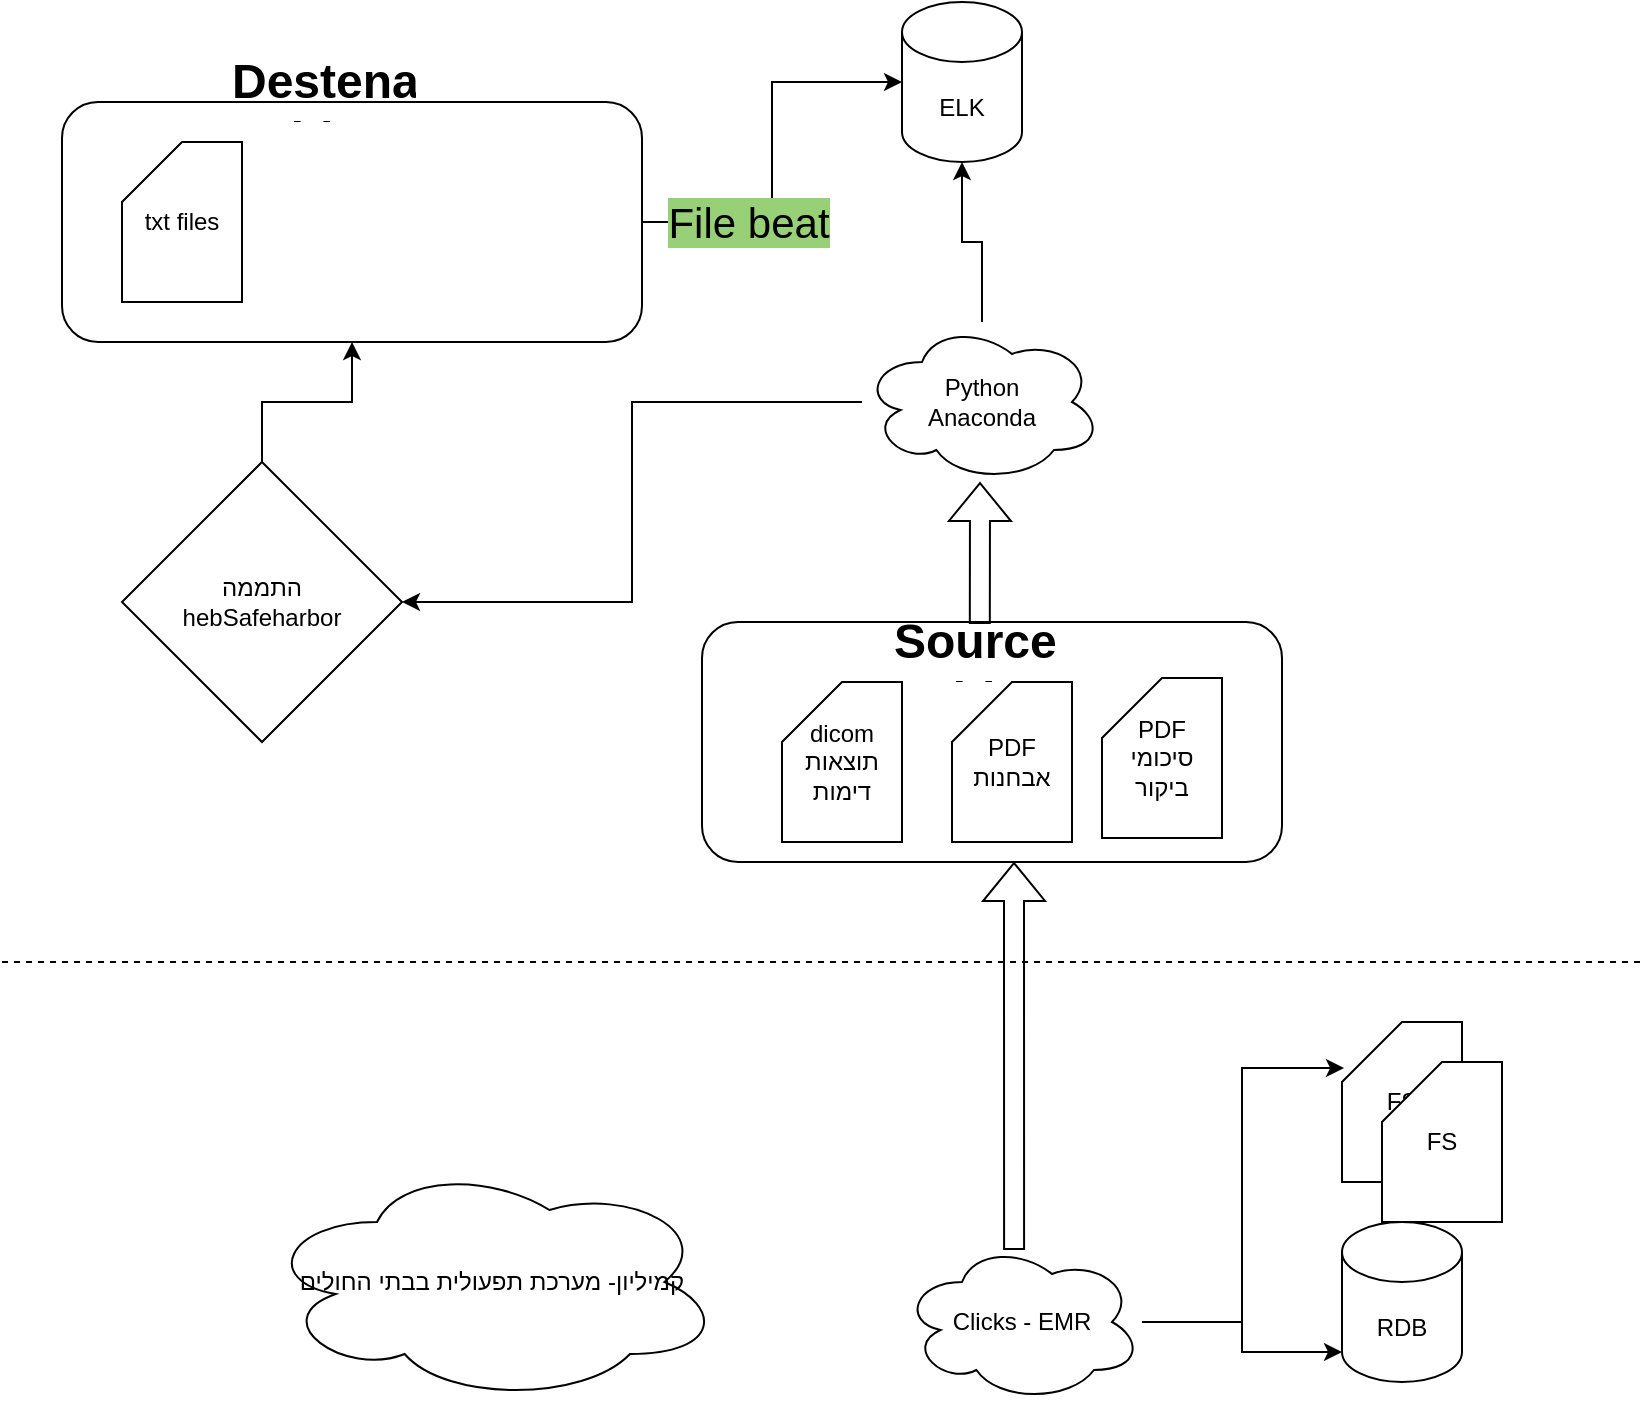 <mxfile version="21.3.2" type="github">
  <diagram name="‫עמוד-1‬" id="JzSRAs22pmhVZDehv8tZ">
    <mxGraphModel dx="1194" dy="734" grid="1" gridSize="10" guides="1" tooltips="1" connect="1" arrows="1" fold="1" page="1" pageScale="1" pageWidth="827" pageHeight="1169" math="0" shadow="0">
      <root>
        <mxCell id="0" />
        <mxCell id="1" parent="0" />
        <mxCell id="M5U0eJ4ziMv3Q8MqEhpf-15" value="" style="rounded=1;whiteSpace=wrap;html=1;" parent="1" vertex="1">
          <mxGeometry x="350" y="350" width="290" height="120" as="geometry" />
        </mxCell>
        <mxCell id="M5U0eJ4ziMv3Q8MqEhpf-1" value="" style="endArrow=none;dashed=1;html=1;rounded=0;" parent="1" edge="1">
          <mxGeometry width="50" height="50" relative="1" as="geometry">
            <mxPoint y="520" as="sourcePoint" />
            <mxPoint x="820" y="520" as="targetPoint" />
          </mxGeometry>
        </mxCell>
        <mxCell id="M5U0eJ4ziMv3Q8MqEhpf-5" style="edgeStyle=orthogonalEdgeStyle;rounded=0;orthogonalLoop=1;jettySize=auto;html=1;entryX=0;entryY=1;entryDx=0;entryDy=-15;entryPerimeter=0;" parent="1" source="M5U0eJ4ziMv3Q8MqEhpf-2" target="M5U0eJ4ziMv3Q8MqEhpf-4" edge="1">
          <mxGeometry relative="1" as="geometry" />
        </mxCell>
        <mxCell id="M5U0eJ4ziMv3Q8MqEhpf-9" style="edgeStyle=orthogonalEdgeStyle;rounded=0;orthogonalLoop=1;jettySize=auto;html=1;entryX=0.017;entryY=0.288;entryDx=0;entryDy=0;entryPerimeter=0;" parent="1" source="M5U0eJ4ziMv3Q8MqEhpf-2" target="M5U0eJ4ziMv3Q8MqEhpf-8" edge="1">
          <mxGeometry relative="1" as="geometry" />
        </mxCell>
        <mxCell id="M5U0eJ4ziMv3Q8MqEhpf-2" value="Clicks - EMR" style="ellipse;shape=cloud;whiteSpace=wrap;html=1;" parent="1" vertex="1">
          <mxGeometry x="450" y="660" width="120" height="80" as="geometry" />
        </mxCell>
        <mxCell id="M5U0eJ4ziMv3Q8MqEhpf-3" value="קמיליון- מערכת תפעולית בבתי החולים" style="ellipse;shape=cloud;whiteSpace=wrap;html=1;" parent="1" vertex="1">
          <mxGeometry x="130" y="620" width="230" height="120" as="geometry" />
        </mxCell>
        <mxCell id="M5U0eJ4ziMv3Q8MqEhpf-4" value="RDB" style="shape=cylinder3;whiteSpace=wrap;html=1;boundedLbl=1;backgroundOutline=1;size=15;" parent="1" vertex="1">
          <mxGeometry x="670" y="650" width="60" height="80" as="geometry" />
        </mxCell>
        <mxCell id="M5U0eJ4ziMv3Q8MqEhpf-8" value="FS" style="shape=card;whiteSpace=wrap;html=1;" parent="1" vertex="1">
          <mxGeometry x="670" y="550" width="60" height="80" as="geometry" />
        </mxCell>
        <mxCell id="M5U0eJ4ziMv3Q8MqEhpf-10" value="" style="shape=flexArrow;endArrow=classic;html=1;rounded=0;exitX=0.467;exitY=0.05;exitDx=0;exitDy=0;exitPerimeter=0;" parent="1" source="M5U0eJ4ziMv3Q8MqEhpf-2" edge="1">
          <mxGeometry width="50" height="50" relative="1" as="geometry">
            <mxPoint x="390" y="400" as="sourcePoint" />
            <mxPoint x="506" y="470" as="targetPoint" />
          </mxGeometry>
        </mxCell>
        <mxCell id="M5U0eJ4ziMv3Q8MqEhpf-11" value="PDF&lt;br&gt;אבחנות" style="shape=card;whiteSpace=wrap;html=1;" parent="1" vertex="1">
          <mxGeometry x="475" y="380" width="60" height="80" as="geometry" />
        </mxCell>
        <mxCell id="M5U0eJ4ziMv3Q8MqEhpf-12" value="FS" style="shape=card;whiteSpace=wrap;html=1;" parent="1" vertex="1">
          <mxGeometry x="690" y="570" width="60" height="80" as="geometry" />
        </mxCell>
        <mxCell id="M5U0eJ4ziMv3Q8MqEhpf-13" value="PDF&lt;br&gt;סיכומי ביקור" style="shape=card;whiteSpace=wrap;html=1;" parent="1" vertex="1">
          <mxGeometry x="550" y="378" width="60" height="80" as="geometry" />
        </mxCell>
        <mxCell id="M5U0eJ4ziMv3Q8MqEhpf-14" value="dicom&lt;br&gt;תוצאות דימות" style="shape=card;whiteSpace=wrap;html=1;" parent="1" vertex="1">
          <mxGeometry x="390" y="380" width="60" height="80" as="geometry" />
        </mxCell>
        <mxCell id="M5U0eJ4ziMv3Q8MqEhpf-16" value="" style="shape=flexArrow;endArrow=classic;html=1;rounded=0;exitX=0.479;exitY=0.008;exitDx=0;exitDy=0;exitPerimeter=0;" parent="1" source="M5U0eJ4ziMv3Q8MqEhpf-15" edge="1">
          <mxGeometry width="50" height="50" relative="1" as="geometry">
            <mxPoint x="390" y="300" as="sourcePoint" />
            <mxPoint x="489" y="280" as="targetPoint" />
          </mxGeometry>
        </mxCell>
        <mxCell id="M5U0eJ4ziMv3Q8MqEhpf-19" style="edgeStyle=orthogonalEdgeStyle;rounded=0;orthogonalLoop=1;jettySize=auto;html=1;entryX=0.5;entryY=1;entryDx=0;entryDy=0;entryPerimeter=0;" parent="1" source="M5U0eJ4ziMv3Q8MqEhpf-17" target="M5U0eJ4ziMv3Q8MqEhpf-18" edge="1">
          <mxGeometry relative="1" as="geometry" />
        </mxCell>
        <mxCell id="M5U0eJ4ziMv3Q8MqEhpf-21" style="edgeStyle=orthogonalEdgeStyle;rounded=0;orthogonalLoop=1;jettySize=auto;html=1;" parent="1" source="M5U0eJ4ziMv3Q8MqEhpf-17" target="M5U0eJ4ziMv3Q8MqEhpf-20" edge="1">
          <mxGeometry relative="1" as="geometry" />
        </mxCell>
        <mxCell id="M5U0eJ4ziMv3Q8MqEhpf-17" value="Python&lt;br&gt;Anaconda" style="ellipse;shape=cloud;whiteSpace=wrap;html=1;" parent="1" vertex="1">
          <mxGeometry x="430" y="200" width="120" height="80" as="geometry" />
        </mxCell>
        <mxCell id="M5U0eJ4ziMv3Q8MqEhpf-18" value="ELK" style="shape=cylinder3;whiteSpace=wrap;html=1;boundedLbl=1;backgroundOutline=1;size=15;" parent="1" vertex="1">
          <mxGeometry x="450" y="40" width="60" height="80" as="geometry" />
        </mxCell>
        <mxCell id="M5U0eJ4ziMv3Q8MqEhpf-27" style="edgeStyle=orthogonalEdgeStyle;rounded=0;orthogonalLoop=1;jettySize=auto;html=1;" parent="1" source="M5U0eJ4ziMv3Q8MqEhpf-20" target="M5U0eJ4ziMv3Q8MqEhpf-23" edge="1">
          <mxGeometry relative="1" as="geometry" />
        </mxCell>
        <mxCell id="M5U0eJ4ziMv3Q8MqEhpf-20" value="התממה&lt;br&gt;hebSafeharbor" style="rhombus;whiteSpace=wrap;html=1;" parent="1" vertex="1">
          <mxGeometry x="60" y="270" width="140" height="140" as="geometry" />
        </mxCell>
        <mxCell id="M5U0eJ4ziMv3Q8MqEhpf-28" style="edgeStyle=orthogonalEdgeStyle;rounded=0;orthogonalLoop=1;jettySize=auto;html=1;" parent="1" source="M5U0eJ4ziMv3Q8MqEhpf-23" target="M5U0eJ4ziMv3Q8MqEhpf-18" edge="1">
          <mxGeometry relative="1" as="geometry" />
        </mxCell>
        <mxCell id="M5U0eJ4ziMv3Q8MqEhpf-31" value="&lt;font style=&quot;font-size: 21px;&quot;&gt;File beat&lt;/font&gt;" style="edgeLabel;html=1;align=center;verticalAlign=middle;resizable=0;points=[];labelBackgroundColor=#97D077;" parent="M5U0eJ4ziMv3Q8MqEhpf-28" vertex="1" connectable="0">
          <mxGeometry x="-0.47" relative="1" as="geometry">
            <mxPoint as="offset" />
          </mxGeometry>
        </mxCell>
        <mxCell id="M5U0eJ4ziMv3Q8MqEhpf-23" value="" style="rounded=1;whiteSpace=wrap;html=1;" parent="1" vertex="1">
          <mxGeometry x="30" y="90" width="290" height="120" as="geometry" />
        </mxCell>
        <mxCell id="M5U0eJ4ziMv3Q8MqEhpf-25" value="txt files" style="shape=card;whiteSpace=wrap;html=1;" parent="1" vertex="1">
          <mxGeometry x="60" y="110" width="60" height="80" as="geometry" />
        </mxCell>
        <mxCell id="M5U0eJ4ziMv3Q8MqEhpf-29" value="&lt;h1&gt;Source Folder&lt;/h1&gt;" style="text;html=1;strokeColor=none;fillColor=none;spacing=5;spacingTop=-20;whiteSpace=wrap;overflow=hidden;rounded=0;" parent="1" vertex="1">
          <mxGeometry x="441" y="340" width="100" height="40" as="geometry" />
        </mxCell>
        <mxCell id="M5U0eJ4ziMv3Q8MqEhpf-30" value="&lt;h1&gt;Destenation Folder&lt;/h1&gt;" style="text;html=1;strokeColor=none;fillColor=none;spacing=5;spacingTop=-20;whiteSpace=wrap;overflow=hidden;rounded=0;" parent="1" vertex="1">
          <mxGeometry x="110" y="60" width="100" height="40" as="geometry" />
        </mxCell>
      </root>
    </mxGraphModel>
  </diagram>
</mxfile>
